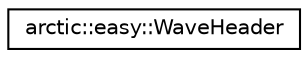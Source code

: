 digraph "Graphical Class Hierarchy"
{
 // LATEX_PDF_SIZE
  edge [fontname="Helvetica",fontsize="10",labelfontname="Helvetica",labelfontsize="10"];
  node [fontname="Helvetica",fontsize="10",shape=record];
  rankdir="LR";
  Node0 [label="arctic::easy::WaveHeader",height=0.2,width=0.4,color="black", fillcolor="white", style="filled",URL="$structarctic_1_1easy_1_1_wave_header.html",tooltip=" "];
}
